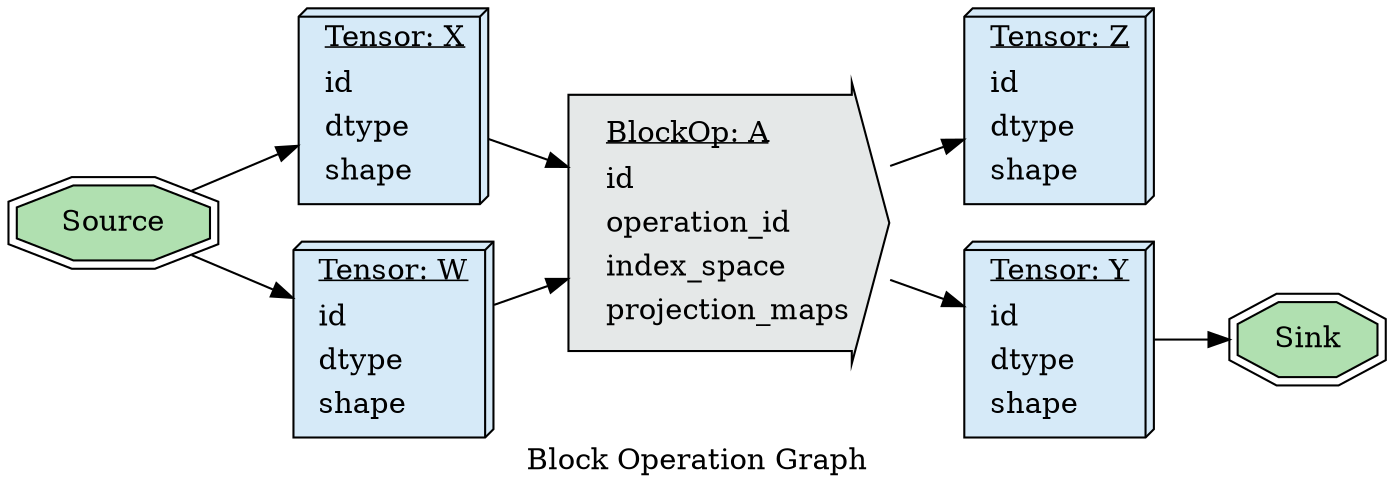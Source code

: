 digraph G {
  rankdir=LR;
  label="Block Operation Graph";

  X [
    label=<
      <table border="0" align="left">
        <tr><td align="left"><u>Tensor: X</u></td></tr>
        <tr><td align="left">id</td></tr>
        <tr><td align="left">dtype</td></tr>
        <tr><td align="left">shape</td></tr>
        </table>
    >,
    shape="box3d",
    style=filled,
    fillcolor="#D6EAF8",
  ];

  W [
    label=<
      <table border="0" align="left">
        <tr><td align="left"><u>Tensor: W</u></td></tr>
        <tr><td align="left">id</td></tr>
        <tr><td align="left">dtype</td></tr>
        <tr><td align="left">shape</td></tr>
        </table>
    >,
    shape="box3d",
    style=filled,
    fillcolor="#D6EAF8",
  ];

  Z [
    label=<
      <table border="0" align="left">
        <tr><td align="left"><u>Tensor: Z</u></td></tr>
        <tr><td align="left">id</td></tr>
        <tr><td align="left">dtype</td></tr>
        <tr><td align="left">shape</td></tr>
        </table>
    >,
    shape="box3d",
    style=filled,
    fillcolor="#D6EAF8",
  ];

  Y [
    label=<
      <table border="0" align="left">
        <tr><td align="left"><u>Tensor: Y</u></td></tr>
        <tr><td align="left">id</td></tr>
        <tr><td align="left">dtype</td></tr>
        <tr><td align="left">shape</td></tr>
        </table>
    >,
    shape="box3d",
    style=filled,
    fillcolor="#D6EAF8",
  ];

  BlockOpA [
    label=<
      <table border="0" align="left">
        <tr><td align="left"><u>BlockOp: A</u></td></tr>
        <tr><td align="left">id</td></tr>
        <tr><td port="operation" align="left">operation_id</td></tr>
        <tr><td align="left">index_space</td></tr>
        <tr><td align="left">projection_maps</td></tr>
        </table>
    >,
    shape="rarrow",
    style=filled,
    fillcolor="#E5E8E8",
    margin="0.2",
  ];

  X -> BlockOpA;
  W -> BlockOpA;
  BlockOpA -> Y;
  BlockOpA -> Z;

  Source [
    shape="doubleoctagon",
    style="filled",
    fillcolor="#B0E0B0",
  ];
  Source -> X;
  Source -> W;

  Sink [
    shape="doubleoctagon",
    style="filled",
    fillcolor="#B0E0B0",
  ];
  Y -> Sink;
}
